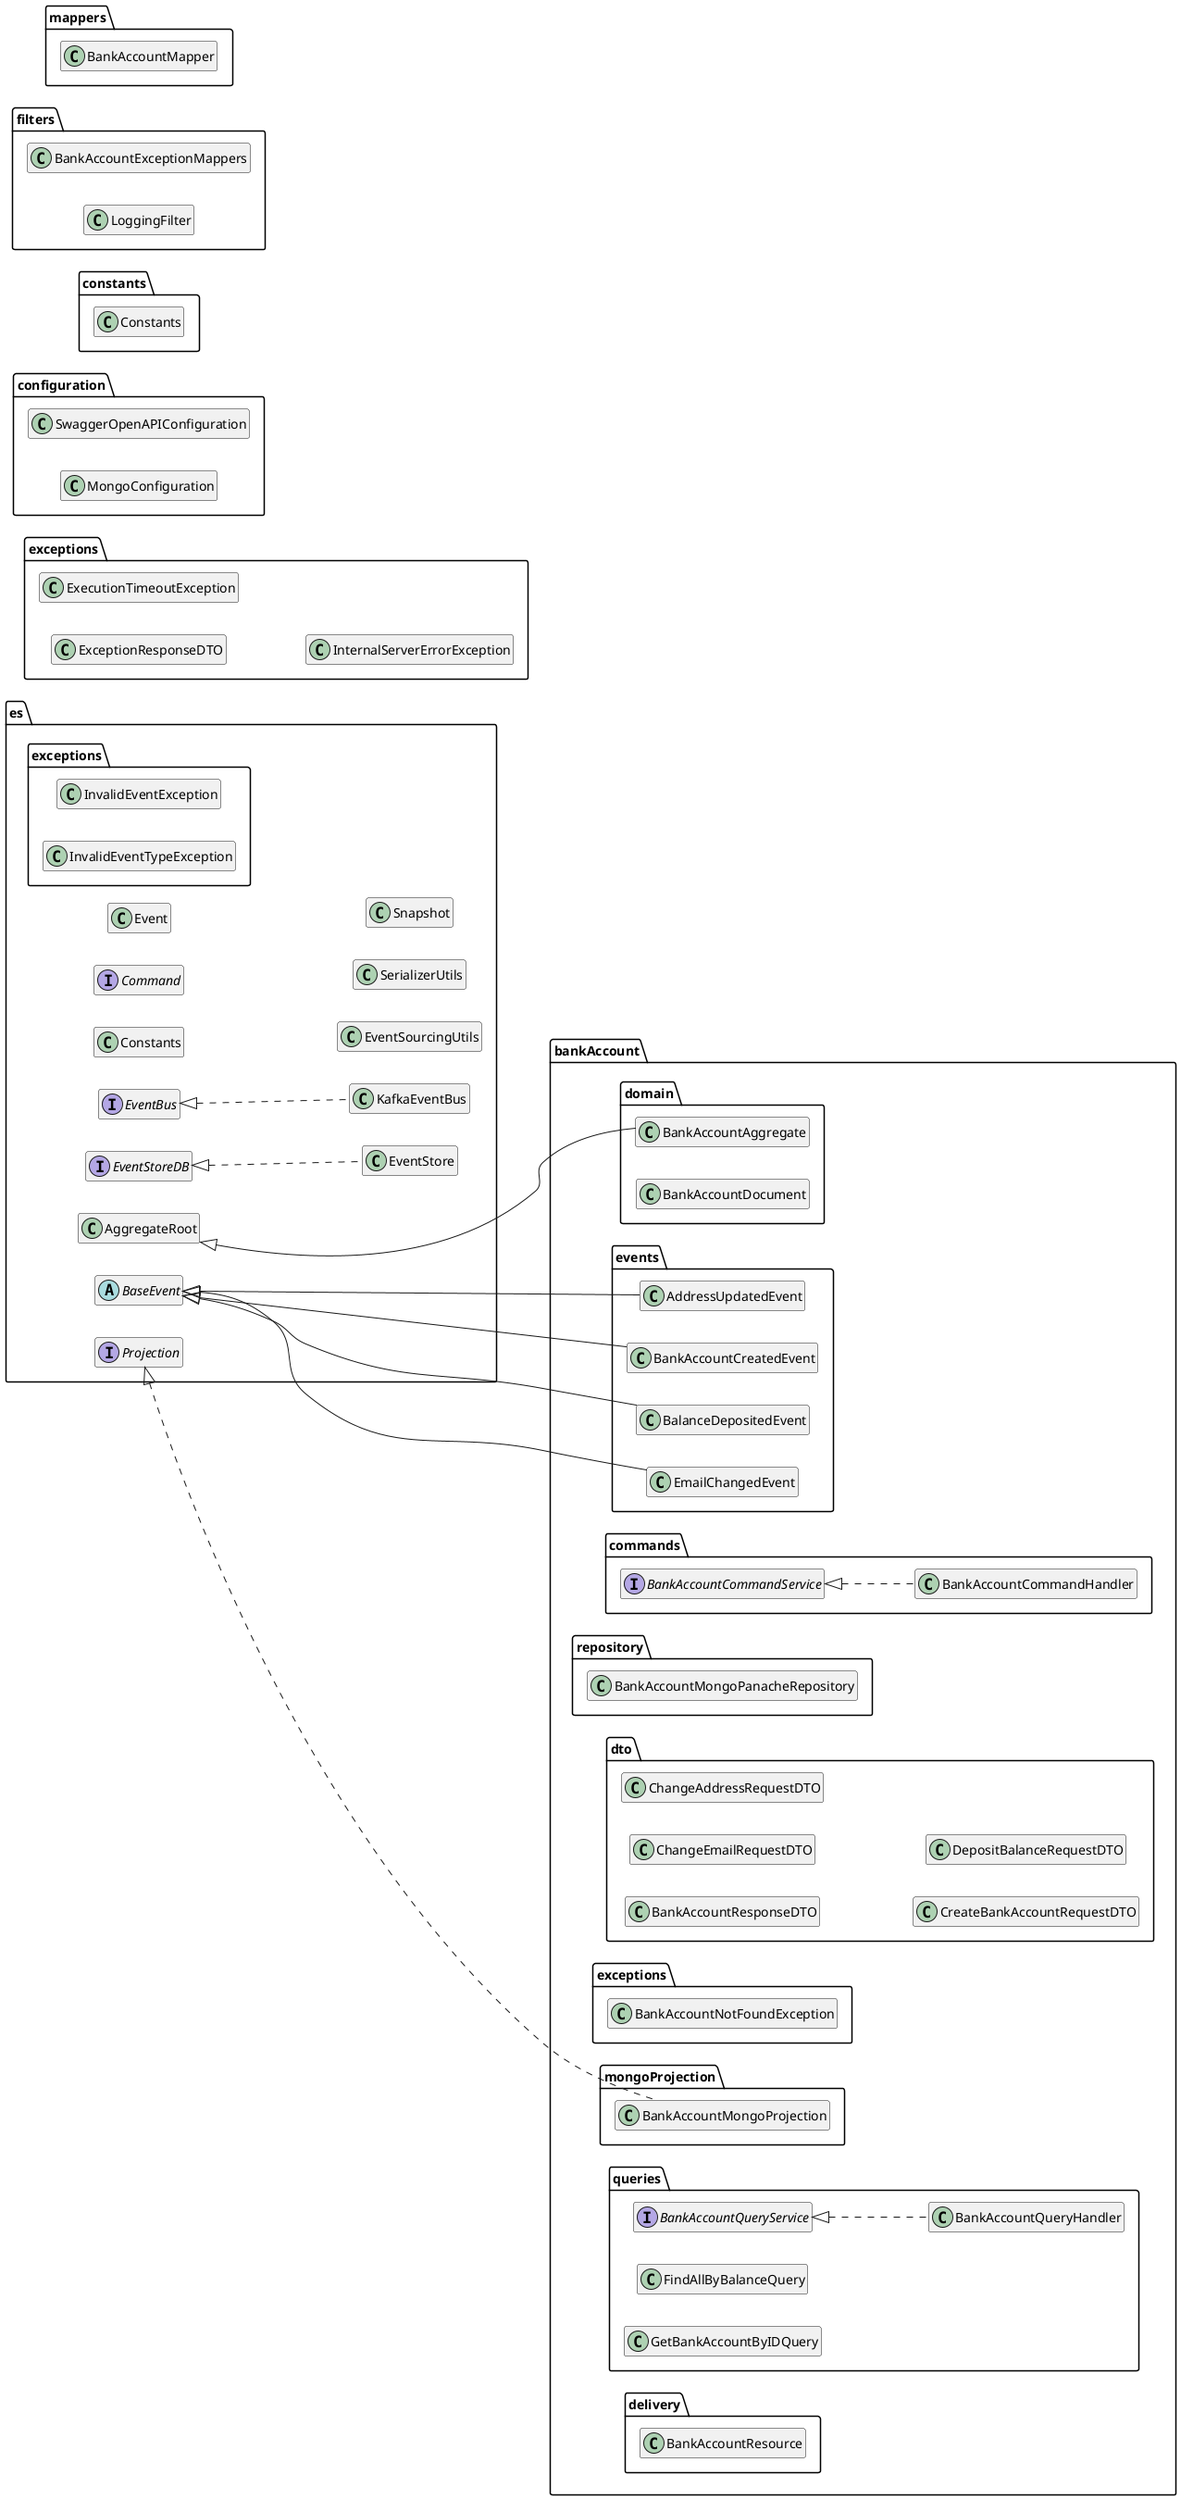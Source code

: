 @startuml
skinparam shadowing false
left to right direction
hide empty members

package bankAccount{
  package events{
    class AddressUpdatedEvent
    class BankAccountCreatedEvent
    class BalanceDepositedEvent
    class EmailChangedEvent
  }
  package domain{
    class BankAccountAggregate
    class BankAccountDocument
  }
  package commands{
    class BankAccountCommandHandler
    interface BankAccountCommandService
  }
  package repository{
    class BankAccountMongoPanacheRepository
  }
  package dto{
    class BankAccountResponseDTO
    class ChangeEmailRequestDTO
    class ChangeAddressRequestDTO
    class CreateBankAccountRequestDTO
    class DepositBalanceRequestDTO
  }
  package exceptions{
    class BankAccountNotFoundException
  }
  package mongoProjection{
    class BankAccountMongoProjection
  }
  package queries{
    class BankAccountQueryHandler
    interface BankAccountQueryService
    class FindAllByBalanceQuery
    class GetBankAccountByIDQuery
  }
  package delivery{
    class BankAccountResource
  }
}

package configuration{
  class SwaggerOpenAPIConfiguration
  class MongoConfiguration
}

package constants{
  class Constants
}

package es{
  class AggregateRoot
  abstract class BaseEvent
  class Constants
  interface Command
  class Event
  interface EventBus
  class EventSourcingUtils
  class EventStore
  interface EventStoreDB
  class KafkaEventBus
  interface Projection
  class SerializerUtils
  class Snapshot
  package exceptions{
    class InvalidEventException
    class InvalidEventTypeException
  }
}
package exceptions{
  class ExceptionResponseDTO
  class ExecutionTimeoutException
  class InternalServerErrorException
}

package filters{
  class BankAccountExceptionMappers
  class LoggingFilter
}

package mappers{
  class BankAccountMapper
}

BaseEvent <|-- AddressUpdatedEvent
AggregateRoot <|--- BankAccountAggregate
BaseEvent <|-- BankAccountCreatedEvent
BaseEvent <|-- BalanceDepositedEvent
BankAccountQueryService <|.. BankAccountQueryHandler
EventStoreDB <|.. EventStore
EventBus <|.. KafkaEventBus
BaseEvent <|-- EmailChangedEvent
Projection <|.. BankAccountMongoProjection
BankAccountCommandService <|.. BankAccountCommandHandler
@enduml